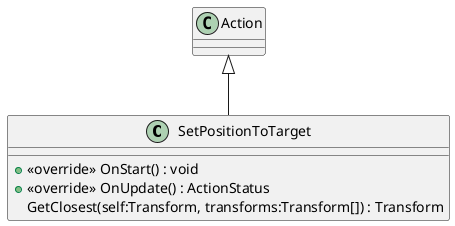 @startuml
class SetPositionToTarget {
    + <<override>> OnStart() : void
    + <<override>> OnUpdate() : ActionStatus
    GetClosest(self:Transform, transforms:Transform[]) : Transform
}
Action <|-- SetPositionToTarget
@enduml
